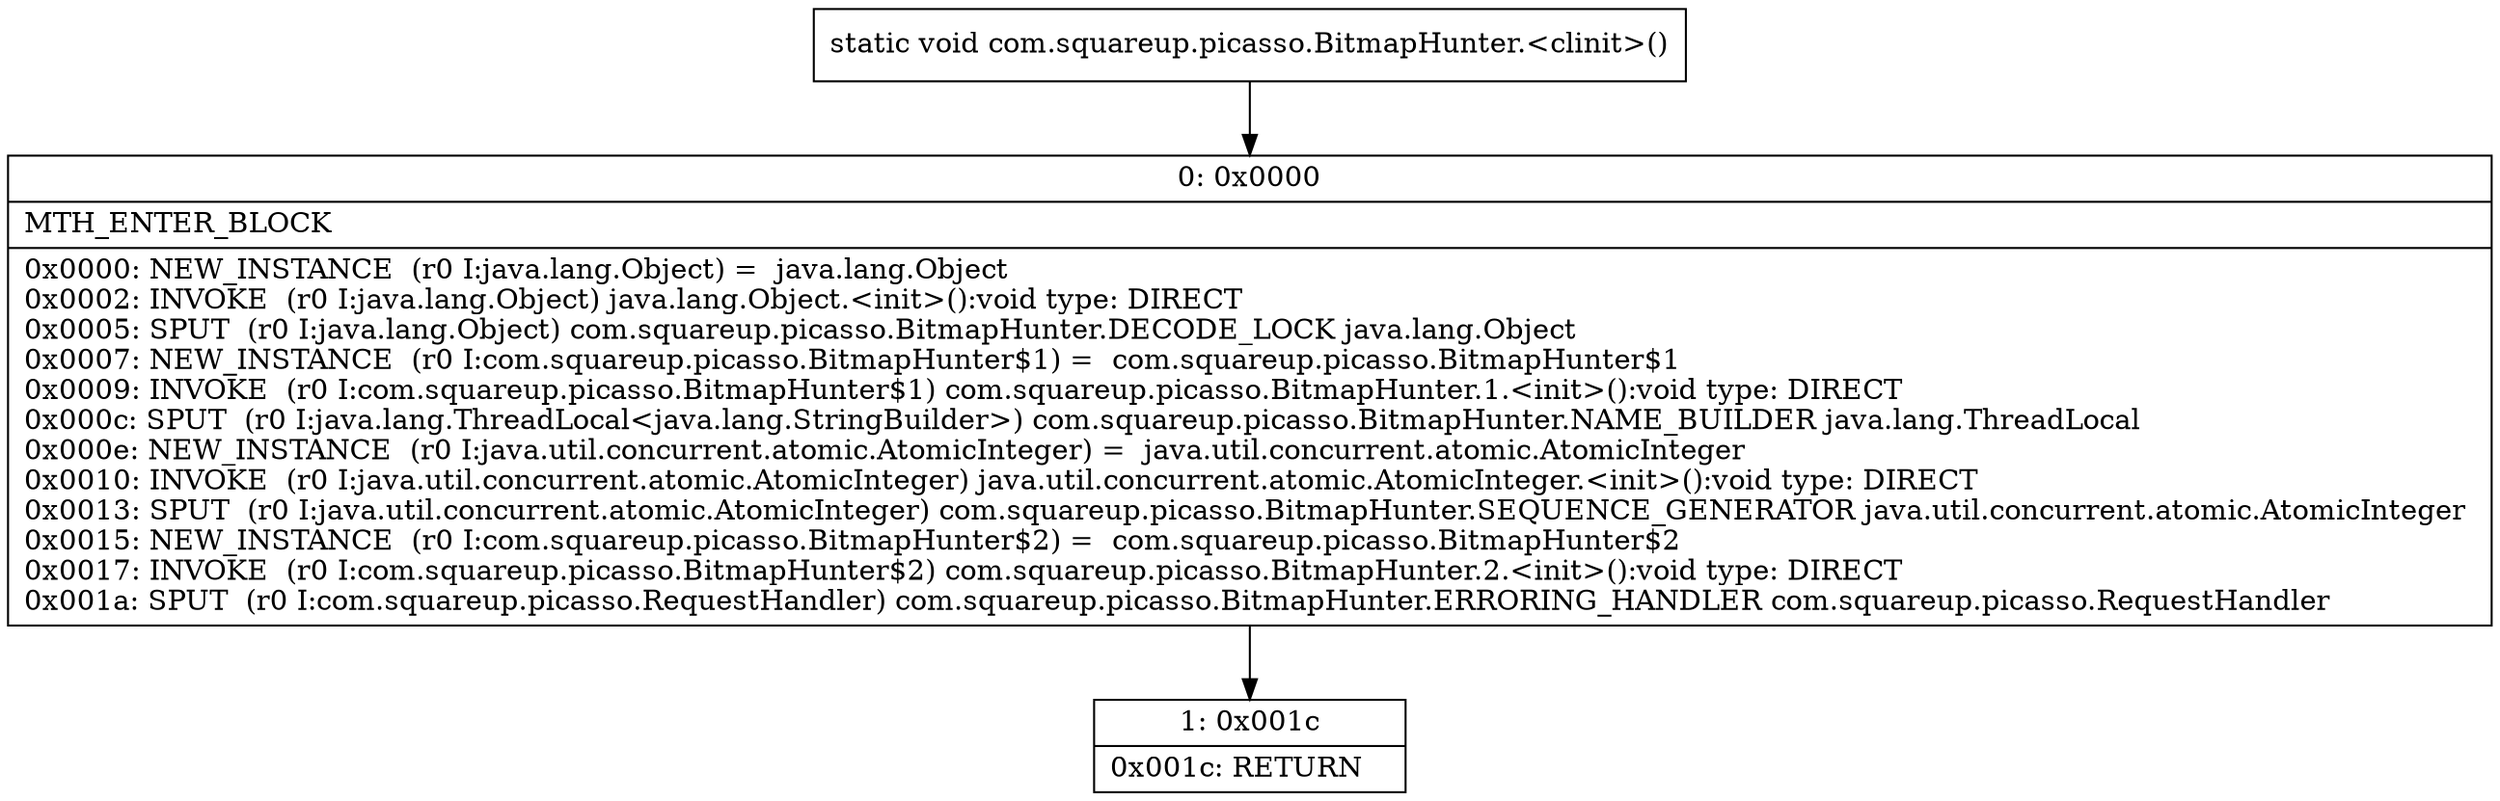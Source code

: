 digraph "CFG forcom.squareup.picasso.BitmapHunter.\<clinit\>()V" {
Node_0 [shape=record,label="{0\:\ 0x0000|MTH_ENTER_BLOCK\l|0x0000: NEW_INSTANCE  (r0 I:java.lang.Object) =  java.lang.Object \l0x0002: INVOKE  (r0 I:java.lang.Object) java.lang.Object.\<init\>():void type: DIRECT \l0x0005: SPUT  (r0 I:java.lang.Object) com.squareup.picasso.BitmapHunter.DECODE_LOCK java.lang.Object \l0x0007: NEW_INSTANCE  (r0 I:com.squareup.picasso.BitmapHunter$1) =  com.squareup.picasso.BitmapHunter$1 \l0x0009: INVOKE  (r0 I:com.squareup.picasso.BitmapHunter$1) com.squareup.picasso.BitmapHunter.1.\<init\>():void type: DIRECT \l0x000c: SPUT  (r0 I:java.lang.ThreadLocal\<java.lang.StringBuilder\>) com.squareup.picasso.BitmapHunter.NAME_BUILDER java.lang.ThreadLocal \l0x000e: NEW_INSTANCE  (r0 I:java.util.concurrent.atomic.AtomicInteger) =  java.util.concurrent.atomic.AtomicInteger \l0x0010: INVOKE  (r0 I:java.util.concurrent.atomic.AtomicInteger) java.util.concurrent.atomic.AtomicInteger.\<init\>():void type: DIRECT \l0x0013: SPUT  (r0 I:java.util.concurrent.atomic.AtomicInteger) com.squareup.picasso.BitmapHunter.SEQUENCE_GENERATOR java.util.concurrent.atomic.AtomicInteger \l0x0015: NEW_INSTANCE  (r0 I:com.squareup.picasso.BitmapHunter$2) =  com.squareup.picasso.BitmapHunter$2 \l0x0017: INVOKE  (r0 I:com.squareup.picasso.BitmapHunter$2) com.squareup.picasso.BitmapHunter.2.\<init\>():void type: DIRECT \l0x001a: SPUT  (r0 I:com.squareup.picasso.RequestHandler) com.squareup.picasso.BitmapHunter.ERRORING_HANDLER com.squareup.picasso.RequestHandler \l}"];
Node_1 [shape=record,label="{1\:\ 0x001c|0x001c: RETURN   \l}"];
MethodNode[shape=record,label="{static void com.squareup.picasso.BitmapHunter.\<clinit\>() }"];
MethodNode -> Node_0;
Node_0 -> Node_1;
}

